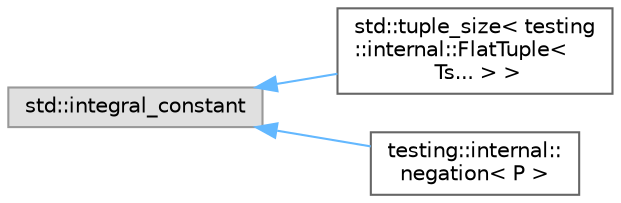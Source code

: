 digraph "Graphical Class Hierarchy"
{
 // LATEX_PDF_SIZE
  bgcolor="transparent";
  edge [fontname=Helvetica,fontsize=10,labelfontname=Helvetica,labelfontsize=10];
  node [fontname=Helvetica,fontsize=10,shape=box,height=0.2,width=0.4];
  rankdir="LR";
  Node0 [id="Node000000",label="std::integral_constant",height=0.2,width=0.4,color="grey60", fillcolor="#E0E0E0", style="filled",tooltip=" "];
  Node0 -> Node1 [id="edge55_Node000000_Node000001",dir="back",color="steelblue1",style="solid",tooltip=" "];
  Node1 [id="Node000001",label="std::tuple_size\< testing\l::internal::FlatTuple\<\l Ts... \> \>",height=0.2,width=0.4,color="grey40", fillcolor="white", style="filled",URL="$structstd_1_1tuple__size_3_01testing_1_1internal_1_1_flat_tuple_3_01_ts_8_8_8_01_4_01_4.html",tooltip=" "];
  Node0 -> Node2 [id="edge56_Node000000_Node000002",dir="back",color="steelblue1",style="solid",tooltip=" "];
  Node2 [id="Node000002",label="testing::internal::\lnegation\< P \>",height=0.2,width=0.4,color="grey40", fillcolor="white", style="filled",URL="$structtesting_1_1internal_1_1negation.html",tooltip=" "];
}
